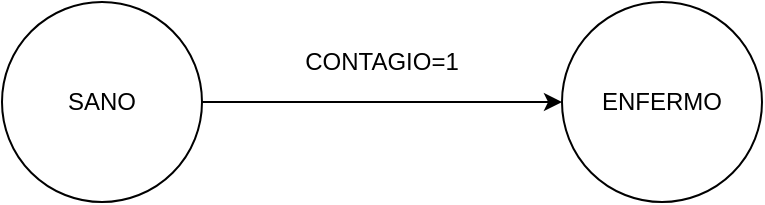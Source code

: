 <mxfile version="12.0.0" type="device" pages="1"><diagram id="E5Qx9fuUecN_6v3mnUeY" name="Page-1"><mxGraphModel dx="1182" dy="683" grid="1" gridSize="10" guides="1" tooltips="1" connect="1" arrows="1" fold="1" page="1" pageScale="1" pageWidth="827" pageHeight="1169" math="0" shadow="0"><root><mxCell id="0"/><mxCell id="1" parent="0"/><mxCell id="Noy0NOPLGbTR_1zGlghL-15" style="edgeStyle=orthogonalEdgeStyle;curved=1;rounded=0;orthogonalLoop=1;jettySize=auto;html=1;exitX=1;exitY=0.5;exitDx=0;exitDy=0;entryX=0;entryY=0.5;entryDx=0;entryDy=0;" edge="1" parent="1" source="Noy0NOPLGbTR_1zGlghL-1" target="Noy0NOPLGbTR_1zGlghL-2"><mxGeometry relative="1" as="geometry"/></mxCell><mxCell id="Noy0NOPLGbTR_1zGlghL-1" value="SANO" style="ellipse;whiteSpace=wrap;html=1;aspect=fixed;" vertex="1" parent="1"><mxGeometry x="190" y="150" width="100" height="100" as="geometry"/></mxCell><mxCell id="Noy0NOPLGbTR_1zGlghL-2" value="ENFERMO" style="ellipse;whiteSpace=wrap;html=1;aspect=fixed;" vertex="1" parent="1"><mxGeometry x="470" y="150" width="100" height="100" as="geometry"/></mxCell><mxCell id="Noy0NOPLGbTR_1zGlghL-16" value="CONTAGIO=1" style="text;html=1;strokeColor=none;fillColor=none;align=center;verticalAlign=middle;whiteSpace=wrap;rounded=0;" vertex="1" parent="1"><mxGeometry x="360" y="170" width="40" height="20" as="geometry"/></mxCell></root></mxGraphModel></diagram></mxfile>
